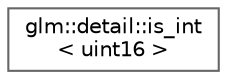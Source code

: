 digraph "Graphical Class Hierarchy"
{
 // LATEX_PDF_SIZE
  bgcolor="transparent";
  edge [fontname=Helvetica,fontsize=10,labelfontname=Helvetica,labelfontsize=10];
  node [fontname=Helvetica,fontsize=10,shape=box,height=0.2,width=0.4];
  rankdir="LR";
  Node0 [id="Node000000",label="glm::detail::is_int\l\< uint16 \>",height=0.2,width=0.4,color="grey40", fillcolor="white", style="filled",URL="$structglm_1_1detail_1_1is__int_3_01uint16_01_4.html",tooltip=" "];
}
